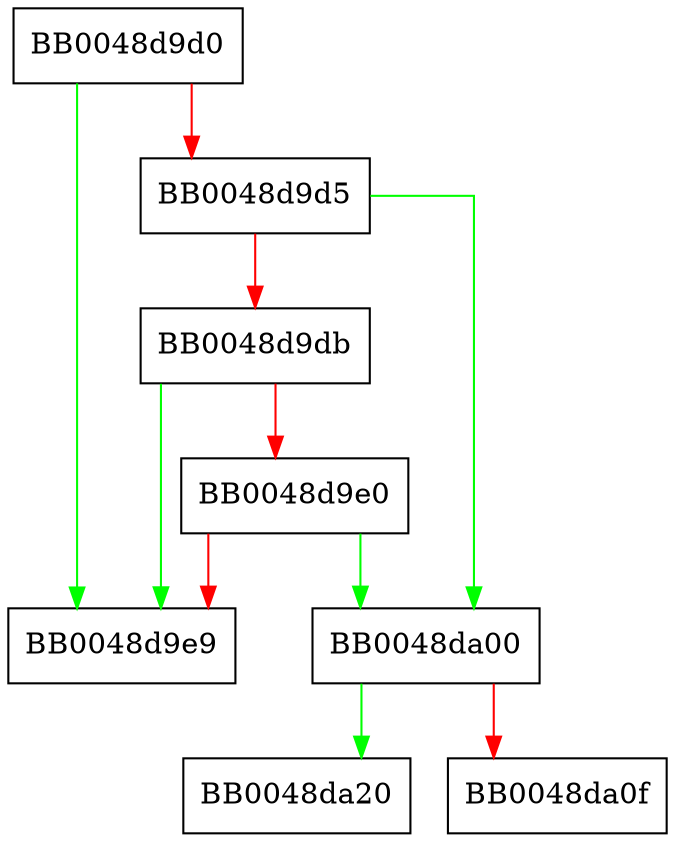 digraph SSL_get0_alpn_selected {
  node [shape="box"];
  graph [splines=ortho];
  BB0048d9d0 -> BB0048d9e9 [color="green"];
  BB0048d9d0 -> BB0048d9d5 [color="red"];
  BB0048d9d5 -> BB0048da00 [color="green"];
  BB0048d9d5 -> BB0048d9db [color="red"];
  BB0048d9db -> BB0048d9e9 [color="green"];
  BB0048d9db -> BB0048d9e0 [color="red"];
  BB0048d9e0 -> BB0048da00 [color="green"];
  BB0048d9e0 -> BB0048d9e9 [color="red"];
  BB0048da00 -> BB0048da20 [color="green"];
  BB0048da00 -> BB0048da0f [color="red"];
}
